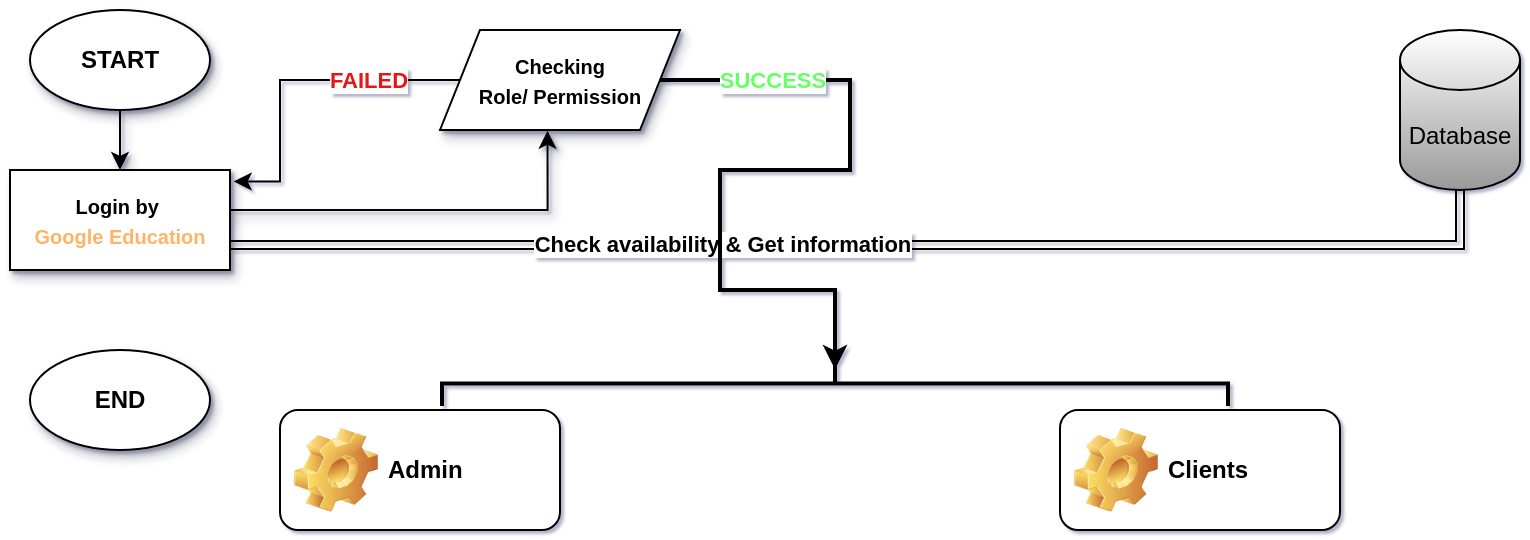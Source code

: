 <mxfile version="26.1.1">
  <diagram id="C5RBs43oDa-KdzZeNtuy" name="Page-1">
    <mxGraphModel dx="1296" dy="679" grid="1" gridSize="10" guides="1" tooltips="1" connect="1" arrows="1" fold="1" page="1" pageScale="1" pageWidth="827" pageHeight="1169" math="0" shadow="1">
      <root>
        <mxCell id="WIyWlLk6GJQsqaUBKTNV-0" />
        <mxCell id="WIyWlLk6GJQsqaUBKTNV-1" parent="WIyWlLk6GJQsqaUBKTNV-0" />
        <mxCell id="esq4DEs6tMJ4NNBgiMNg-32" style="edgeStyle=orthogonalEdgeStyle;shape=link;rounded=0;orthogonalLoop=1;jettySize=auto;html=1;exitX=1;exitY=0.75;exitDx=0;exitDy=0;entryX=0.5;entryY=1;entryDx=0;entryDy=0;entryPerimeter=0;textShadow=0;" edge="1" parent="WIyWlLk6GJQsqaUBKTNV-1" source="esq4DEs6tMJ4NNBgiMNg-3" target="esq4DEs6tMJ4NNBgiMNg-30">
          <mxGeometry relative="1" as="geometry" />
        </mxCell>
        <mxCell id="esq4DEs6tMJ4NNBgiMNg-33" value="&lt;b&gt;Check availability &amp;amp; Get information&lt;/b&gt;" style="edgeLabel;html=1;align=center;verticalAlign=middle;resizable=0;points=[];textShadow=0;" vertex="1" connectable="0" parent="esq4DEs6tMJ4NNBgiMNg-32">
          <mxGeometry x="0.102" y="1" relative="1" as="geometry">
            <mxPoint x="-108" as="offset" />
          </mxGeometry>
        </mxCell>
        <mxCell id="esq4DEs6tMJ4NNBgiMNg-6" style="edgeStyle=orthogonalEdgeStyle;rounded=0;orthogonalLoop=1;jettySize=auto;html=1;exitX=0.5;exitY=1;exitDx=0;exitDy=0;entryX=0.5;entryY=0;entryDx=0;entryDy=0;shadow=1;textShadow=0;" edge="1" parent="WIyWlLk6GJQsqaUBKTNV-1" source="esq4DEs6tMJ4NNBgiMNg-0" target="esq4DEs6tMJ4NNBgiMNg-3">
          <mxGeometry relative="1" as="geometry" />
        </mxCell>
        <mxCell id="esq4DEs6tMJ4NNBgiMNg-0" value="&lt;div&gt;&lt;b&gt;START&lt;/b&gt;&lt;/div&gt;" style="ellipse;whiteSpace=wrap;html=1;shadow=1;textShadow=0;" vertex="1" parent="WIyWlLk6GJQsqaUBKTNV-1">
          <mxGeometry x="35" y="20" width="90" height="50" as="geometry" />
        </mxCell>
        <mxCell id="esq4DEs6tMJ4NNBgiMNg-8" style="edgeStyle=orthogonalEdgeStyle;rounded=0;orthogonalLoop=1;jettySize=auto;html=1;exitX=1;exitY=0.5;exitDx=0;exitDy=0;entryX=0.448;entryY=1.008;entryDx=0;entryDy=0;shadow=1;entryPerimeter=0;textShadow=0;" edge="1" parent="WIyWlLk6GJQsqaUBKTNV-1" source="esq4DEs6tMJ4NNBgiMNg-3" target="esq4DEs6tMJ4NNBgiMNg-7">
          <mxGeometry relative="1" as="geometry">
            <Array as="points">
              <mxPoint x="135" y="120" />
              <mxPoint x="294" y="120" />
            </Array>
          </mxGeometry>
        </mxCell>
        <mxCell id="esq4DEs6tMJ4NNBgiMNg-3" value="&lt;b&gt;&lt;font style=&quot;font-size: 10px;&quot;&gt;Login by&amp;nbsp;&lt;/font&gt;&lt;/b&gt;&lt;div&gt;&lt;b&gt;&lt;font style=&quot;font-size: 10px; color: rgb(255, 179, 102);&quot;&gt;Google Education&lt;/font&gt;&lt;/b&gt;&lt;/div&gt;" style="shape=process;whiteSpace=wrap;html=1;backgroundOutline=1;size=0;shadow=1;textShadow=0;" vertex="1" parent="WIyWlLk6GJQsqaUBKTNV-1">
          <mxGeometry x="25" y="100" width="110" height="50" as="geometry" />
        </mxCell>
        <mxCell id="esq4DEs6tMJ4NNBgiMNg-7" value="&lt;b&gt;&lt;font style=&quot;font-size: 10px;&quot;&gt;Checking&lt;/font&gt;&lt;/b&gt;&lt;div&gt;&lt;b&gt;&lt;font style=&quot;font-size: 10px;&quot;&gt;Role/ Permission&lt;/font&gt;&lt;/b&gt;&lt;/div&gt;" style="shape=parallelogram;perimeter=parallelogramPerimeter;whiteSpace=wrap;html=1;fixedSize=1;shadow=1;textShadow=0;" vertex="1" parent="WIyWlLk6GJQsqaUBKTNV-1">
          <mxGeometry x="240" y="30" width="120" height="50" as="geometry" />
        </mxCell>
        <mxCell id="esq4DEs6tMJ4NNBgiMNg-12" value="Admin" style="label;whiteSpace=wrap;html=1;image=img/clipart/Gear_128x128.png;textShadow=0;" vertex="1" parent="WIyWlLk6GJQsqaUBKTNV-1">
          <mxGeometry x="160" y="220" width="140" height="60" as="geometry" />
        </mxCell>
        <mxCell id="esq4DEs6tMJ4NNBgiMNg-13" value="Clients" style="label;whiteSpace=wrap;html=1;image=img/clipart/Gear_128x128.png;textShadow=0;" vertex="1" parent="WIyWlLk6GJQsqaUBKTNV-1">
          <mxGeometry x="550" y="220" width="140" height="60" as="geometry" />
        </mxCell>
        <mxCell id="esq4DEs6tMJ4NNBgiMNg-14" value="" style="endArrow=classic;html=1;rounded=0;entryX=1.017;entryY=0.115;entryDx=0;entryDy=0;entryPerimeter=0;edgeStyle=orthogonalEdgeStyle;textShadow=0;" edge="1" parent="WIyWlLk6GJQsqaUBKTNV-1" source="esq4DEs6tMJ4NNBgiMNg-7" target="esq4DEs6tMJ4NNBgiMNg-3">
          <mxGeometry relative="1" as="geometry">
            <mxPoint x="420" y="190" as="sourcePoint" />
            <mxPoint x="580" y="190" as="targetPoint" />
            <Array as="points">
              <mxPoint x="160" y="55" />
              <mxPoint x="160" y="106" />
            </Array>
          </mxGeometry>
        </mxCell>
        <mxCell id="esq4DEs6tMJ4NNBgiMNg-15" value="&lt;b&gt;&lt;span style=&quot;font-style: normal;&quot;&gt;FAILED&lt;/span&gt;&lt;/b&gt;" style="edgeLabel;resizable=0;html=1;;align=center;verticalAlign=middle;fontColor=light-dark(#e71313, #ededed);textShadow=0;fontStyle=2" connectable="0" vertex="1" parent="esq4DEs6tMJ4NNBgiMNg-14">
          <mxGeometry relative="1" as="geometry">
            <mxPoint x="36" as="offset" />
          </mxGeometry>
        </mxCell>
        <mxCell id="esq4DEs6tMJ4NNBgiMNg-18" value="" style="endArrow=classic;html=1;rounded=0;edgeStyle=orthogonalEdgeStyle;exitX=1;exitY=0.5;exitDx=0;exitDy=0;textShadow=0;entryX=0.187;entryY=0.5;entryDx=0;entryDy=0;entryPerimeter=0;strokeWidth=2;" edge="1" parent="WIyWlLk6GJQsqaUBKTNV-1" source="esq4DEs6tMJ4NNBgiMNg-7" target="esq4DEs6tMJ4NNBgiMNg-21">
          <mxGeometry relative="1" as="geometry">
            <mxPoint x="360.0" y="49" as="sourcePoint" />
            <mxPoint x="380" y="160" as="targetPoint" />
            <Array as="points">
              <mxPoint x="445" y="55" />
              <mxPoint x="445" y="100" />
              <mxPoint x="380" y="100" />
              <mxPoint x="380" y="160" />
              <mxPoint x="438" y="160" />
            </Array>
          </mxGeometry>
        </mxCell>
        <mxCell id="esq4DEs6tMJ4NNBgiMNg-21" value="" style="strokeWidth=2;html=1;shape=mxgraph.flowchart.annotation_2;align=left;labelPosition=right;pointerEvents=1;rotation=90;textShadow=0;" vertex="1" parent="WIyWlLk6GJQsqaUBKTNV-1">
          <mxGeometry x="426.25" y="10.25" width="22.5" height="393" as="geometry" />
        </mxCell>
        <mxCell id="esq4DEs6tMJ4NNBgiMNg-30" value="Database" style="shape=cylinder3;whiteSpace=wrap;html=1;boundedLbl=1;backgroundOutline=1;size=15;gradientColor=#999999;textShadow=0;" vertex="1" parent="WIyWlLk6GJQsqaUBKTNV-1">
          <mxGeometry x="720" y="30" width="60" height="80" as="geometry" />
        </mxCell>
        <mxCell id="esq4DEs6tMJ4NNBgiMNg-34" value="&lt;b&gt;&lt;span style=&quot;font-style: normal;&quot;&gt;&lt;font style=&quot;color: rgb(102, 255, 102);&quot;&gt;SUCCESS&lt;/font&gt;&lt;/span&gt;&lt;/b&gt;" style="edgeLabel;resizable=0;html=1;;align=center;verticalAlign=middle;fontColor=light-dark(#e71313, #ededed);textShadow=0;fontStyle=2" connectable="0" vertex="1" parent="WIyWlLk6GJQsqaUBKTNV-1">
          <mxGeometry x="406.0" y="55" as="geometry" />
        </mxCell>
        <mxCell id="esq4DEs6tMJ4NNBgiMNg-35" value="&lt;div&gt;&lt;b&gt;END&lt;/b&gt;&lt;/div&gt;" style="ellipse;whiteSpace=wrap;html=1;shadow=1;textShadow=0;" vertex="1" parent="WIyWlLk6GJQsqaUBKTNV-1">
          <mxGeometry x="35" y="190" width="90" height="50" as="geometry" />
        </mxCell>
      </root>
    </mxGraphModel>
  </diagram>
</mxfile>
